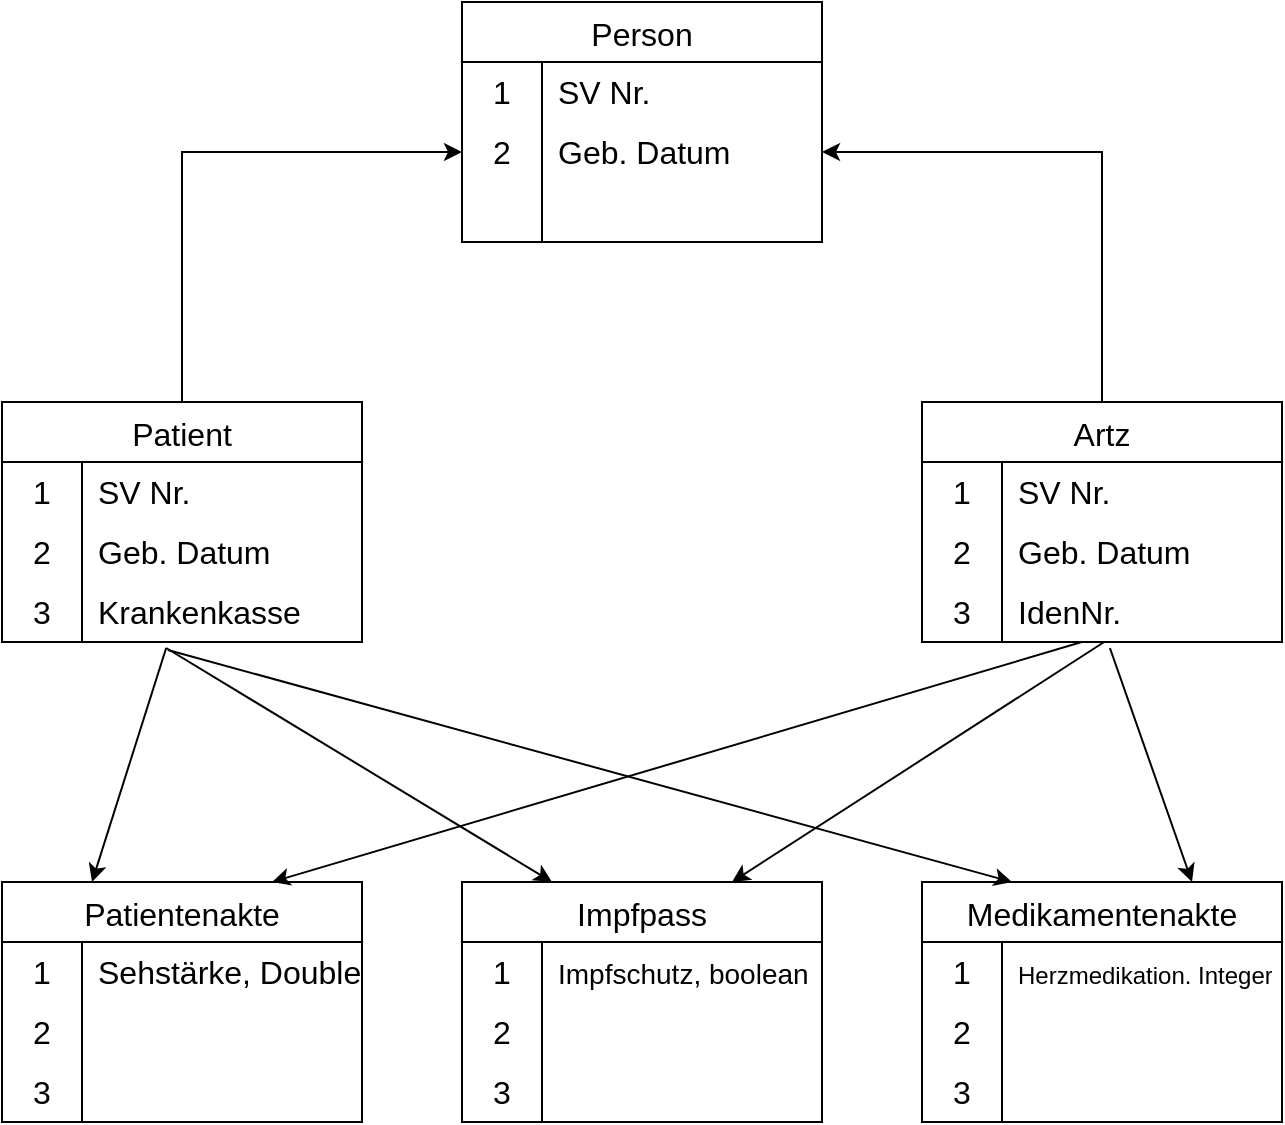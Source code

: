 <mxfile version="22.1.3" type="github">
  <diagram name="Seite-1" id="M7WiSfBKGMVoBvqlFQEr">
    <mxGraphModel dx="984" dy="783" grid="1" gridSize="10" guides="1" tooltips="1" connect="1" arrows="1" fold="1" page="1" pageScale="1" pageWidth="827" pageHeight="1169" math="0" shadow="0">
      <root>
        <mxCell id="0" />
        <mxCell id="1" parent="0" />
        <mxCell id="AoP_tfFhObM0jgUUum4s-2" value="Person" style="shape=table;startSize=30;container=1;collapsible=0;childLayout=tableLayout;fixedRows=1;rowLines=0;fontStyle=0;strokeColor=default;fontSize=16;" parent="1" vertex="1">
          <mxGeometry x="290" y="160" width="180" height="120" as="geometry" />
        </mxCell>
        <mxCell id="AoP_tfFhObM0jgUUum4s-3" value="" style="shape=tableRow;horizontal=0;startSize=0;swimlaneHead=0;swimlaneBody=0;top=0;left=0;bottom=0;right=0;collapsible=0;dropTarget=0;fillColor=none;points=[[0,0.5],[1,0.5]];portConstraint=eastwest;strokeColor=inherit;fontSize=16;" parent="AoP_tfFhObM0jgUUum4s-2" vertex="1">
          <mxGeometry y="30" width="180" height="30" as="geometry" />
        </mxCell>
        <mxCell id="AoP_tfFhObM0jgUUum4s-4" value="1" style="shape=partialRectangle;html=1;whiteSpace=wrap;connectable=0;fillColor=none;top=0;left=0;bottom=0;right=0;overflow=hidden;pointerEvents=1;strokeColor=inherit;fontSize=16;" parent="AoP_tfFhObM0jgUUum4s-3" vertex="1">
          <mxGeometry width="40" height="30" as="geometry">
            <mxRectangle width="40" height="30" as="alternateBounds" />
          </mxGeometry>
        </mxCell>
        <mxCell id="AoP_tfFhObM0jgUUum4s-5" value="SV Nr." style="shape=partialRectangle;html=1;whiteSpace=wrap;connectable=0;fillColor=none;top=0;left=0;bottom=0;right=0;align=left;spacingLeft=6;overflow=hidden;strokeColor=inherit;fontSize=16;" parent="AoP_tfFhObM0jgUUum4s-3" vertex="1">
          <mxGeometry x="40" width="140" height="30" as="geometry">
            <mxRectangle width="140" height="30" as="alternateBounds" />
          </mxGeometry>
        </mxCell>
        <mxCell id="AoP_tfFhObM0jgUUum4s-6" value="" style="shape=tableRow;horizontal=0;startSize=0;swimlaneHead=0;swimlaneBody=0;top=0;left=0;bottom=0;right=0;collapsible=0;dropTarget=0;fillColor=none;points=[[0,0.5],[1,0.5]];portConstraint=eastwest;strokeColor=inherit;fontSize=16;" parent="AoP_tfFhObM0jgUUum4s-2" vertex="1">
          <mxGeometry y="60" width="180" height="30" as="geometry" />
        </mxCell>
        <mxCell id="AoP_tfFhObM0jgUUum4s-7" value="2" style="shape=partialRectangle;html=1;whiteSpace=wrap;connectable=0;fillColor=none;top=0;left=0;bottom=0;right=0;overflow=hidden;strokeColor=inherit;fontSize=16;" parent="AoP_tfFhObM0jgUUum4s-6" vertex="1">
          <mxGeometry width="40" height="30" as="geometry">
            <mxRectangle width="40" height="30" as="alternateBounds" />
          </mxGeometry>
        </mxCell>
        <mxCell id="AoP_tfFhObM0jgUUum4s-8" value="Geb. Datum" style="shape=partialRectangle;html=1;whiteSpace=wrap;connectable=0;fillColor=none;top=0;left=0;bottom=0;right=0;align=left;spacingLeft=6;overflow=hidden;strokeColor=inherit;fontSize=16;" parent="AoP_tfFhObM0jgUUum4s-6" vertex="1">
          <mxGeometry x="40" width="140" height="30" as="geometry">
            <mxRectangle width="140" height="30" as="alternateBounds" />
          </mxGeometry>
        </mxCell>
        <mxCell id="AoP_tfFhObM0jgUUum4s-9" value="" style="shape=tableRow;horizontal=0;startSize=0;swimlaneHead=0;swimlaneBody=0;top=0;left=0;bottom=0;right=0;collapsible=0;dropTarget=0;fillColor=none;points=[[0,0.5],[1,0.5]];portConstraint=eastwest;strokeColor=inherit;fontSize=16;" parent="AoP_tfFhObM0jgUUum4s-2" vertex="1">
          <mxGeometry y="90" width="180" height="30" as="geometry" />
        </mxCell>
        <mxCell id="AoP_tfFhObM0jgUUum4s-10" value="" style="shape=partialRectangle;html=1;whiteSpace=wrap;connectable=0;fillColor=none;top=0;left=0;bottom=0;right=0;overflow=hidden;strokeColor=inherit;fontSize=16;" parent="AoP_tfFhObM0jgUUum4s-9" vertex="1">
          <mxGeometry width="40" height="30" as="geometry">
            <mxRectangle width="40" height="30" as="alternateBounds" />
          </mxGeometry>
        </mxCell>
        <mxCell id="AoP_tfFhObM0jgUUum4s-11" value="" style="shape=partialRectangle;html=1;whiteSpace=wrap;connectable=0;fillColor=none;top=0;left=0;bottom=0;right=0;align=left;spacingLeft=6;overflow=hidden;strokeColor=inherit;fontSize=16;" parent="AoP_tfFhObM0jgUUum4s-9" vertex="1">
          <mxGeometry x="40" width="140" height="30" as="geometry">
            <mxRectangle width="140" height="30" as="alternateBounds" />
          </mxGeometry>
        </mxCell>
        <mxCell id="sEOSA08ukc5hLRb8Zga--8" style="edgeStyle=orthogonalEdgeStyle;rounded=0;orthogonalLoop=1;jettySize=auto;html=1;entryX=0;entryY=0.5;entryDx=0;entryDy=0;" edge="1" parent="1" source="AoP_tfFhObM0jgUUum4s-12" target="AoP_tfFhObM0jgUUum4s-6">
          <mxGeometry relative="1" as="geometry" />
        </mxCell>
        <mxCell id="AoP_tfFhObM0jgUUum4s-12" value="Patient" style="shape=table;startSize=30;container=1;collapsible=0;childLayout=tableLayout;fixedRows=1;rowLines=0;fontStyle=0;strokeColor=default;fontSize=16;" parent="1" vertex="1">
          <mxGeometry x="60" y="360" width="180" height="120" as="geometry" />
        </mxCell>
        <mxCell id="AoP_tfFhObM0jgUUum4s-13" value="" style="shape=tableRow;horizontal=0;startSize=0;swimlaneHead=0;swimlaneBody=0;top=0;left=0;bottom=0;right=0;collapsible=0;dropTarget=0;fillColor=none;points=[[0,0.5],[1,0.5]];portConstraint=eastwest;strokeColor=inherit;fontSize=16;" parent="AoP_tfFhObM0jgUUum4s-12" vertex="1">
          <mxGeometry y="30" width="180" height="30" as="geometry" />
        </mxCell>
        <mxCell id="AoP_tfFhObM0jgUUum4s-14" value="1" style="shape=partialRectangle;html=1;whiteSpace=wrap;connectable=0;fillColor=none;top=0;left=0;bottom=0;right=0;overflow=hidden;pointerEvents=1;strokeColor=inherit;fontSize=16;" parent="AoP_tfFhObM0jgUUum4s-13" vertex="1">
          <mxGeometry width="40" height="30" as="geometry">
            <mxRectangle width="40" height="30" as="alternateBounds" />
          </mxGeometry>
        </mxCell>
        <mxCell id="AoP_tfFhObM0jgUUum4s-15" value="SV Nr." style="shape=partialRectangle;html=1;whiteSpace=wrap;connectable=0;fillColor=none;top=0;left=0;bottom=0;right=0;align=left;spacingLeft=6;overflow=hidden;strokeColor=inherit;fontSize=16;" parent="AoP_tfFhObM0jgUUum4s-13" vertex="1">
          <mxGeometry x="40" width="140" height="30" as="geometry">
            <mxRectangle width="140" height="30" as="alternateBounds" />
          </mxGeometry>
        </mxCell>
        <mxCell id="AoP_tfFhObM0jgUUum4s-16" value="" style="shape=tableRow;horizontal=0;startSize=0;swimlaneHead=0;swimlaneBody=0;top=0;left=0;bottom=0;right=0;collapsible=0;dropTarget=0;fillColor=none;points=[[0,0.5],[1,0.5]];portConstraint=eastwest;strokeColor=inherit;fontSize=16;" parent="AoP_tfFhObM0jgUUum4s-12" vertex="1">
          <mxGeometry y="60" width="180" height="30" as="geometry" />
        </mxCell>
        <mxCell id="AoP_tfFhObM0jgUUum4s-17" value="2" style="shape=partialRectangle;html=1;whiteSpace=wrap;connectable=0;fillColor=none;top=0;left=0;bottom=0;right=0;overflow=hidden;strokeColor=inherit;fontSize=16;" parent="AoP_tfFhObM0jgUUum4s-16" vertex="1">
          <mxGeometry width="40" height="30" as="geometry">
            <mxRectangle width="40" height="30" as="alternateBounds" />
          </mxGeometry>
        </mxCell>
        <mxCell id="AoP_tfFhObM0jgUUum4s-18" value="Geb. Datum" style="shape=partialRectangle;html=1;whiteSpace=wrap;connectable=0;fillColor=none;top=0;left=0;bottom=0;right=0;align=left;spacingLeft=6;overflow=hidden;strokeColor=inherit;fontSize=16;" parent="AoP_tfFhObM0jgUUum4s-16" vertex="1">
          <mxGeometry x="40" width="140" height="30" as="geometry">
            <mxRectangle width="140" height="30" as="alternateBounds" />
          </mxGeometry>
        </mxCell>
        <mxCell id="AoP_tfFhObM0jgUUum4s-19" value="" style="shape=tableRow;horizontal=0;startSize=0;swimlaneHead=0;swimlaneBody=0;top=0;left=0;bottom=0;right=0;collapsible=0;dropTarget=0;fillColor=none;points=[[0,0.5],[1,0.5]];portConstraint=eastwest;strokeColor=inherit;fontSize=16;" parent="AoP_tfFhObM0jgUUum4s-12" vertex="1">
          <mxGeometry y="90" width="180" height="30" as="geometry" />
        </mxCell>
        <mxCell id="AoP_tfFhObM0jgUUum4s-20" value="3" style="shape=partialRectangle;html=1;whiteSpace=wrap;connectable=0;fillColor=none;top=0;left=0;bottom=0;right=0;overflow=hidden;strokeColor=inherit;fontSize=16;" parent="AoP_tfFhObM0jgUUum4s-19" vertex="1">
          <mxGeometry width="40" height="30" as="geometry">
            <mxRectangle width="40" height="30" as="alternateBounds" />
          </mxGeometry>
        </mxCell>
        <mxCell id="AoP_tfFhObM0jgUUum4s-21" value="Krankenkasse" style="shape=partialRectangle;html=1;whiteSpace=wrap;connectable=0;fillColor=none;top=0;left=0;bottom=0;right=0;align=left;spacingLeft=6;overflow=hidden;strokeColor=inherit;fontSize=16;" parent="AoP_tfFhObM0jgUUum4s-19" vertex="1">
          <mxGeometry x="40" width="140" height="30" as="geometry">
            <mxRectangle width="140" height="30" as="alternateBounds" />
          </mxGeometry>
        </mxCell>
        <mxCell id="sEOSA08ukc5hLRb8Zga--7" style="edgeStyle=orthogonalEdgeStyle;rounded=0;orthogonalLoop=1;jettySize=auto;html=1;entryX=1;entryY=0.5;entryDx=0;entryDy=0;" edge="1" parent="1" source="AoP_tfFhObM0jgUUum4s-22" target="AoP_tfFhObM0jgUUum4s-6">
          <mxGeometry relative="1" as="geometry" />
        </mxCell>
        <mxCell id="AoP_tfFhObM0jgUUum4s-22" value="Artz" style="shape=table;startSize=30;container=1;collapsible=0;childLayout=tableLayout;fixedRows=1;rowLines=0;fontStyle=0;strokeColor=default;fontSize=16;" parent="1" vertex="1">
          <mxGeometry x="520" y="360" width="180" height="120" as="geometry" />
        </mxCell>
        <mxCell id="AoP_tfFhObM0jgUUum4s-23" value="" style="shape=tableRow;horizontal=0;startSize=0;swimlaneHead=0;swimlaneBody=0;top=0;left=0;bottom=0;right=0;collapsible=0;dropTarget=0;fillColor=none;points=[[0,0.5],[1,0.5]];portConstraint=eastwest;strokeColor=inherit;fontSize=16;" parent="AoP_tfFhObM0jgUUum4s-22" vertex="1">
          <mxGeometry y="30" width="180" height="30" as="geometry" />
        </mxCell>
        <mxCell id="AoP_tfFhObM0jgUUum4s-24" value="1" style="shape=partialRectangle;html=1;whiteSpace=wrap;connectable=0;fillColor=none;top=0;left=0;bottom=0;right=0;overflow=hidden;pointerEvents=1;strokeColor=inherit;fontSize=16;" parent="AoP_tfFhObM0jgUUum4s-23" vertex="1">
          <mxGeometry width="40" height="30" as="geometry">
            <mxRectangle width="40" height="30" as="alternateBounds" />
          </mxGeometry>
        </mxCell>
        <mxCell id="AoP_tfFhObM0jgUUum4s-25" value="SV Nr." style="shape=partialRectangle;html=1;whiteSpace=wrap;connectable=0;fillColor=none;top=0;left=0;bottom=0;right=0;align=left;spacingLeft=6;overflow=hidden;strokeColor=inherit;fontSize=16;" parent="AoP_tfFhObM0jgUUum4s-23" vertex="1">
          <mxGeometry x="40" width="140" height="30" as="geometry">
            <mxRectangle width="140" height="30" as="alternateBounds" />
          </mxGeometry>
        </mxCell>
        <mxCell id="AoP_tfFhObM0jgUUum4s-26" value="" style="shape=tableRow;horizontal=0;startSize=0;swimlaneHead=0;swimlaneBody=0;top=0;left=0;bottom=0;right=0;collapsible=0;dropTarget=0;fillColor=none;points=[[0,0.5],[1,0.5]];portConstraint=eastwest;strokeColor=inherit;fontSize=16;" parent="AoP_tfFhObM0jgUUum4s-22" vertex="1">
          <mxGeometry y="60" width="180" height="30" as="geometry" />
        </mxCell>
        <mxCell id="AoP_tfFhObM0jgUUum4s-27" value="2" style="shape=partialRectangle;html=1;whiteSpace=wrap;connectable=0;fillColor=none;top=0;left=0;bottom=0;right=0;overflow=hidden;strokeColor=inherit;fontSize=16;" parent="AoP_tfFhObM0jgUUum4s-26" vertex="1">
          <mxGeometry width="40" height="30" as="geometry">
            <mxRectangle width="40" height="30" as="alternateBounds" />
          </mxGeometry>
        </mxCell>
        <mxCell id="AoP_tfFhObM0jgUUum4s-28" value="Geb. Datum" style="shape=partialRectangle;html=1;whiteSpace=wrap;connectable=0;fillColor=none;top=0;left=0;bottom=0;right=0;align=left;spacingLeft=6;overflow=hidden;strokeColor=inherit;fontSize=16;" parent="AoP_tfFhObM0jgUUum4s-26" vertex="1">
          <mxGeometry x="40" width="140" height="30" as="geometry">
            <mxRectangle width="140" height="30" as="alternateBounds" />
          </mxGeometry>
        </mxCell>
        <mxCell id="AoP_tfFhObM0jgUUum4s-29" value="" style="shape=tableRow;horizontal=0;startSize=0;swimlaneHead=0;swimlaneBody=0;top=0;left=0;bottom=0;right=0;collapsible=0;dropTarget=0;fillColor=none;points=[[0,0.5],[1,0.5]];portConstraint=eastwest;strokeColor=inherit;fontSize=16;" parent="AoP_tfFhObM0jgUUum4s-22" vertex="1">
          <mxGeometry y="90" width="180" height="30" as="geometry" />
        </mxCell>
        <mxCell id="AoP_tfFhObM0jgUUum4s-30" value="3" style="shape=partialRectangle;html=1;whiteSpace=wrap;connectable=0;fillColor=none;top=0;left=0;bottom=0;right=0;overflow=hidden;strokeColor=inherit;fontSize=16;" parent="AoP_tfFhObM0jgUUum4s-29" vertex="1">
          <mxGeometry width="40" height="30" as="geometry">
            <mxRectangle width="40" height="30" as="alternateBounds" />
          </mxGeometry>
        </mxCell>
        <mxCell id="AoP_tfFhObM0jgUUum4s-31" value="IdenNr." style="shape=partialRectangle;html=1;whiteSpace=wrap;connectable=0;fillColor=none;top=0;left=0;bottom=0;right=0;align=left;spacingLeft=6;overflow=hidden;strokeColor=inherit;fontSize=16;" parent="AoP_tfFhObM0jgUUum4s-29" vertex="1">
          <mxGeometry x="40" width="140" height="30" as="geometry">
            <mxRectangle width="140" height="30" as="alternateBounds" />
          </mxGeometry>
        </mxCell>
        <mxCell id="sEOSA08ukc5hLRb8Zga--9" value="Impfpass" style="shape=table;startSize=30;container=1;collapsible=0;childLayout=tableLayout;fixedRows=1;rowLines=0;fontStyle=0;strokeColor=default;fontSize=16;" vertex="1" parent="1">
          <mxGeometry x="290" y="600" width="180" height="120" as="geometry" />
        </mxCell>
        <mxCell id="sEOSA08ukc5hLRb8Zga--10" value="" style="shape=tableRow;horizontal=0;startSize=0;swimlaneHead=0;swimlaneBody=0;top=0;left=0;bottom=0;right=0;collapsible=0;dropTarget=0;fillColor=none;points=[[0,0.5],[1,0.5]];portConstraint=eastwest;strokeColor=inherit;fontSize=16;" vertex="1" parent="sEOSA08ukc5hLRb8Zga--9">
          <mxGeometry y="30" width="180" height="30" as="geometry" />
        </mxCell>
        <mxCell id="sEOSA08ukc5hLRb8Zga--11" value="1" style="shape=partialRectangle;html=1;whiteSpace=wrap;connectable=0;fillColor=none;top=0;left=0;bottom=0;right=0;overflow=hidden;pointerEvents=1;strokeColor=inherit;fontSize=16;" vertex="1" parent="sEOSA08ukc5hLRb8Zga--10">
          <mxGeometry width="40" height="30" as="geometry">
            <mxRectangle width="40" height="30" as="alternateBounds" />
          </mxGeometry>
        </mxCell>
        <mxCell id="sEOSA08ukc5hLRb8Zga--12" value="&lt;font style=&quot;font-size: 14px;&quot;&gt;Impfschutz, boolean&lt;/font&gt;" style="shape=partialRectangle;html=1;whiteSpace=wrap;connectable=0;fillColor=none;top=0;left=0;bottom=0;right=0;align=left;spacingLeft=6;overflow=hidden;strokeColor=inherit;fontSize=16;" vertex="1" parent="sEOSA08ukc5hLRb8Zga--10">
          <mxGeometry x="40" width="140" height="30" as="geometry">
            <mxRectangle width="140" height="30" as="alternateBounds" />
          </mxGeometry>
        </mxCell>
        <mxCell id="sEOSA08ukc5hLRb8Zga--13" value="" style="shape=tableRow;horizontal=0;startSize=0;swimlaneHead=0;swimlaneBody=0;top=0;left=0;bottom=0;right=0;collapsible=0;dropTarget=0;fillColor=none;points=[[0,0.5],[1,0.5]];portConstraint=eastwest;strokeColor=inherit;fontSize=16;" vertex="1" parent="sEOSA08ukc5hLRb8Zga--9">
          <mxGeometry y="60" width="180" height="30" as="geometry" />
        </mxCell>
        <mxCell id="sEOSA08ukc5hLRb8Zga--14" value="2" style="shape=partialRectangle;html=1;whiteSpace=wrap;connectable=0;fillColor=none;top=0;left=0;bottom=0;right=0;overflow=hidden;strokeColor=inherit;fontSize=16;" vertex="1" parent="sEOSA08ukc5hLRb8Zga--13">
          <mxGeometry width="40" height="30" as="geometry">
            <mxRectangle width="40" height="30" as="alternateBounds" />
          </mxGeometry>
        </mxCell>
        <mxCell id="sEOSA08ukc5hLRb8Zga--15" value="" style="shape=partialRectangle;html=1;whiteSpace=wrap;connectable=0;fillColor=none;top=0;left=0;bottom=0;right=0;align=left;spacingLeft=6;overflow=hidden;strokeColor=inherit;fontSize=16;" vertex="1" parent="sEOSA08ukc5hLRb8Zga--13">
          <mxGeometry x="40" width="140" height="30" as="geometry">
            <mxRectangle width="140" height="30" as="alternateBounds" />
          </mxGeometry>
        </mxCell>
        <mxCell id="sEOSA08ukc5hLRb8Zga--16" value="" style="shape=tableRow;horizontal=0;startSize=0;swimlaneHead=0;swimlaneBody=0;top=0;left=0;bottom=0;right=0;collapsible=0;dropTarget=0;fillColor=none;points=[[0,0.5],[1,0.5]];portConstraint=eastwest;strokeColor=inherit;fontSize=16;" vertex="1" parent="sEOSA08ukc5hLRb8Zga--9">
          <mxGeometry y="90" width="180" height="30" as="geometry" />
        </mxCell>
        <mxCell id="sEOSA08ukc5hLRb8Zga--17" value="3" style="shape=partialRectangle;html=1;whiteSpace=wrap;connectable=0;fillColor=none;top=0;left=0;bottom=0;right=0;overflow=hidden;strokeColor=inherit;fontSize=16;" vertex="1" parent="sEOSA08ukc5hLRb8Zga--16">
          <mxGeometry width="40" height="30" as="geometry">
            <mxRectangle width="40" height="30" as="alternateBounds" />
          </mxGeometry>
        </mxCell>
        <mxCell id="sEOSA08ukc5hLRb8Zga--18" value="" style="shape=partialRectangle;html=1;whiteSpace=wrap;connectable=0;fillColor=none;top=0;left=0;bottom=0;right=0;align=left;spacingLeft=6;overflow=hidden;strokeColor=inherit;fontSize=16;" vertex="1" parent="sEOSA08ukc5hLRb8Zga--16">
          <mxGeometry x="40" width="140" height="30" as="geometry">
            <mxRectangle width="140" height="30" as="alternateBounds" />
          </mxGeometry>
        </mxCell>
        <mxCell id="sEOSA08ukc5hLRb8Zga--19" value="Medikamentenakte" style="shape=table;startSize=30;container=1;collapsible=0;childLayout=tableLayout;fixedRows=1;rowLines=0;fontStyle=0;strokeColor=default;fontSize=16;" vertex="1" parent="1">
          <mxGeometry x="520" y="600" width="180" height="120" as="geometry" />
        </mxCell>
        <mxCell id="sEOSA08ukc5hLRb8Zga--20" value="" style="shape=tableRow;horizontal=0;startSize=0;swimlaneHead=0;swimlaneBody=0;top=0;left=0;bottom=0;right=0;collapsible=0;dropTarget=0;fillColor=none;points=[[0,0.5],[1,0.5]];portConstraint=eastwest;strokeColor=inherit;fontSize=16;" vertex="1" parent="sEOSA08ukc5hLRb8Zga--19">
          <mxGeometry y="30" width="180" height="30" as="geometry" />
        </mxCell>
        <mxCell id="sEOSA08ukc5hLRb8Zga--21" value="1" style="shape=partialRectangle;html=1;whiteSpace=wrap;connectable=0;fillColor=none;top=0;left=0;bottom=0;right=0;overflow=hidden;pointerEvents=1;strokeColor=inherit;fontSize=16;" vertex="1" parent="sEOSA08ukc5hLRb8Zga--20">
          <mxGeometry width="40" height="30" as="geometry">
            <mxRectangle width="40" height="30" as="alternateBounds" />
          </mxGeometry>
        </mxCell>
        <mxCell id="sEOSA08ukc5hLRb8Zga--22" value="&lt;font style=&quot;font-size: 12px;&quot;&gt;Herzmedikation. Integer&lt;/font&gt;" style="shape=partialRectangle;html=1;whiteSpace=wrap;connectable=0;fillColor=none;top=0;left=0;bottom=0;right=0;align=left;spacingLeft=6;overflow=hidden;strokeColor=inherit;fontSize=16;" vertex="1" parent="sEOSA08ukc5hLRb8Zga--20">
          <mxGeometry x="40" width="140" height="30" as="geometry">
            <mxRectangle width="140" height="30" as="alternateBounds" />
          </mxGeometry>
        </mxCell>
        <mxCell id="sEOSA08ukc5hLRb8Zga--23" value="" style="shape=tableRow;horizontal=0;startSize=0;swimlaneHead=0;swimlaneBody=0;top=0;left=0;bottom=0;right=0;collapsible=0;dropTarget=0;fillColor=none;points=[[0,0.5],[1,0.5]];portConstraint=eastwest;strokeColor=inherit;fontSize=16;" vertex="1" parent="sEOSA08ukc5hLRb8Zga--19">
          <mxGeometry y="60" width="180" height="30" as="geometry" />
        </mxCell>
        <mxCell id="sEOSA08ukc5hLRb8Zga--24" value="2" style="shape=partialRectangle;html=1;whiteSpace=wrap;connectable=0;fillColor=none;top=0;left=0;bottom=0;right=0;overflow=hidden;strokeColor=inherit;fontSize=16;" vertex="1" parent="sEOSA08ukc5hLRb8Zga--23">
          <mxGeometry width="40" height="30" as="geometry">
            <mxRectangle width="40" height="30" as="alternateBounds" />
          </mxGeometry>
        </mxCell>
        <mxCell id="sEOSA08ukc5hLRb8Zga--25" value="" style="shape=partialRectangle;html=1;whiteSpace=wrap;connectable=0;fillColor=none;top=0;left=0;bottom=0;right=0;align=left;spacingLeft=6;overflow=hidden;strokeColor=inherit;fontSize=16;" vertex="1" parent="sEOSA08ukc5hLRb8Zga--23">
          <mxGeometry x="40" width="140" height="30" as="geometry">
            <mxRectangle width="140" height="30" as="alternateBounds" />
          </mxGeometry>
        </mxCell>
        <mxCell id="sEOSA08ukc5hLRb8Zga--26" value="" style="shape=tableRow;horizontal=0;startSize=0;swimlaneHead=0;swimlaneBody=0;top=0;left=0;bottom=0;right=0;collapsible=0;dropTarget=0;fillColor=none;points=[[0,0.5],[1,0.5]];portConstraint=eastwest;strokeColor=inherit;fontSize=16;" vertex="1" parent="sEOSA08ukc5hLRb8Zga--19">
          <mxGeometry y="90" width="180" height="30" as="geometry" />
        </mxCell>
        <mxCell id="sEOSA08ukc5hLRb8Zga--27" value="3" style="shape=partialRectangle;html=1;whiteSpace=wrap;connectable=0;fillColor=none;top=0;left=0;bottom=0;right=0;overflow=hidden;strokeColor=inherit;fontSize=16;" vertex="1" parent="sEOSA08ukc5hLRb8Zga--26">
          <mxGeometry width="40" height="30" as="geometry">
            <mxRectangle width="40" height="30" as="alternateBounds" />
          </mxGeometry>
        </mxCell>
        <mxCell id="sEOSA08ukc5hLRb8Zga--28" value="" style="shape=partialRectangle;html=1;whiteSpace=wrap;connectable=0;fillColor=none;top=0;left=0;bottom=0;right=0;align=left;spacingLeft=6;overflow=hidden;strokeColor=inherit;fontSize=16;" vertex="1" parent="sEOSA08ukc5hLRb8Zga--26">
          <mxGeometry x="40" width="140" height="30" as="geometry">
            <mxRectangle width="140" height="30" as="alternateBounds" />
          </mxGeometry>
        </mxCell>
        <mxCell id="sEOSA08ukc5hLRb8Zga--29" value="Patientenakte" style="shape=table;startSize=30;container=1;collapsible=0;childLayout=tableLayout;fixedRows=1;rowLines=0;fontStyle=0;strokeColor=default;fontSize=16;" vertex="1" parent="1">
          <mxGeometry x="60" y="600" width="180" height="120" as="geometry" />
        </mxCell>
        <mxCell id="sEOSA08ukc5hLRb8Zga--30" value="" style="shape=tableRow;horizontal=0;startSize=0;swimlaneHead=0;swimlaneBody=0;top=0;left=0;bottom=0;right=0;collapsible=0;dropTarget=0;fillColor=none;points=[[0,0.5],[1,0.5]];portConstraint=eastwest;strokeColor=inherit;fontSize=16;" vertex="1" parent="sEOSA08ukc5hLRb8Zga--29">
          <mxGeometry y="30" width="180" height="30" as="geometry" />
        </mxCell>
        <mxCell id="sEOSA08ukc5hLRb8Zga--31" value="1" style="shape=partialRectangle;html=1;whiteSpace=wrap;connectable=0;fillColor=none;top=0;left=0;bottom=0;right=0;overflow=hidden;pointerEvents=1;strokeColor=inherit;fontSize=16;" vertex="1" parent="sEOSA08ukc5hLRb8Zga--30">
          <mxGeometry width="40" height="30" as="geometry">
            <mxRectangle width="40" height="30" as="alternateBounds" />
          </mxGeometry>
        </mxCell>
        <mxCell id="sEOSA08ukc5hLRb8Zga--32" value="Sehstärke, Double" style="shape=partialRectangle;html=1;whiteSpace=wrap;connectable=0;fillColor=none;top=0;left=0;bottom=0;right=0;align=left;spacingLeft=6;overflow=hidden;strokeColor=inherit;fontSize=16;" vertex="1" parent="sEOSA08ukc5hLRb8Zga--30">
          <mxGeometry x="40" width="140" height="30" as="geometry">
            <mxRectangle width="140" height="30" as="alternateBounds" />
          </mxGeometry>
        </mxCell>
        <mxCell id="sEOSA08ukc5hLRb8Zga--33" value="" style="shape=tableRow;horizontal=0;startSize=0;swimlaneHead=0;swimlaneBody=0;top=0;left=0;bottom=0;right=0;collapsible=0;dropTarget=0;fillColor=none;points=[[0,0.5],[1,0.5]];portConstraint=eastwest;strokeColor=inherit;fontSize=16;" vertex="1" parent="sEOSA08ukc5hLRb8Zga--29">
          <mxGeometry y="60" width="180" height="30" as="geometry" />
        </mxCell>
        <mxCell id="sEOSA08ukc5hLRb8Zga--34" value="2" style="shape=partialRectangle;html=1;whiteSpace=wrap;connectable=0;fillColor=none;top=0;left=0;bottom=0;right=0;overflow=hidden;strokeColor=inherit;fontSize=16;" vertex="1" parent="sEOSA08ukc5hLRb8Zga--33">
          <mxGeometry width="40" height="30" as="geometry">
            <mxRectangle width="40" height="30" as="alternateBounds" />
          </mxGeometry>
        </mxCell>
        <mxCell id="sEOSA08ukc5hLRb8Zga--35" value="" style="shape=partialRectangle;html=1;whiteSpace=wrap;connectable=0;fillColor=none;top=0;left=0;bottom=0;right=0;align=left;spacingLeft=6;overflow=hidden;strokeColor=inherit;fontSize=16;" vertex="1" parent="sEOSA08ukc5hLRb8Zga--33">
          <mxGeometry x="40" width="140" height="30" as="geometry">
            <mxRectangle width="140" height="30" as="alternateBounds" />
          </mxGeometry>
        </mxCell>
        <mxCell id="sEOSA08ukc5hLRb8Zga--36" value="" style="shape=tableRow;horizontal=0;startSize=0;swimlaneHead=0;swimlaneBody=0;top=0;left=0;bottom=0;right=0;collapsible=0;dropTarget=0;fillColor=none;points=[[0,0.5],[1,0.5]];portConstraint=eastwest;strokeColor=inherit;fontSize=16;" vertex="1" parent="sEOSA08ukc5hLRb8Zga--29">
          <mxGeometry y="90" width="180" height="30" as="geometry" />
        </mxCell>
        <mxCell id="sEOSA08ukc5hLRb8Zga--37" value="3" style="shape=partialRectangle;html=1;whiteSpace=wrap;connectable=0;fillColor=none;top=0;left=0;bottom=0;right=0;overflow=hidden;strokeColor=inherit;fontSize=16;" vertex="1" parent="sEOSA08ukc5hLRb8Zga--36">
          <mxGeometry width="40" height="30" as="geometry">
            <mxRectangle width="40" height="30" as="alternateBounds" />
          </mxGeometry>
        </mxCell>
        <mxCell id="sEOSA08ukc5hLRb8Zga--38" value="" style="shape=partialRectangle;html=1;whiteSpace=wrap;connectable=0;fillColor=none;top=0;left=0;bottom=0;right=0;align=left;spacingLeft=6;overflow=hidden;strokeColor=inherit;fontSize=16;" vertex="1" parent="sEOSA08ukc5hLRb8Zga--36">
          <mxGeometry x="40" width="140" height="30" as="geometry">
            <mxRectangle width="140" height="30" as="alternateBounds" />
          </mxGeometry>
        </mxCell>
        <mxCell id="sEOSA08ukc5hLRb8Zga--48" value="" style="endArrow=classic;html=1;rounded=0;exitX=0.461;exitY=1.133;exitDx=0;exitDy=0;exitPerimeter=0;entryX=0.25;entryY=0;entryDx=0;entryDy=0;" edge="1" parent="1" source="AoP_tfFhObM0jgUUum4s-19" target="sEOSA08ukc5hLRb8Zga--19">
          <mxGeometry width="50" height="50" relative="1" as="geometry">
            <mxPoint x="390" y="550" as="sourcePoint" />
            <mxPoint x="440" y="500" as="targetPoint" />
          </mxGeometry>
        </mxCell>
        <mxCell id="sEOSA08ukc5hLRb8Zga--49" value="" style="endArrow=classic;html=1;rounded=0;exitX=0.456;exitY=1.1;exitDx=0;exitDy=0;exitPerimeter=0;entryX=0.25;entryY=0;entryDx=0;entryDy=0;" edge="1" parent="1" source="AoP_tfFhObM0jgUUum4s-19" target="sEOSA08ukc5hLRb8Zga--29">
          <mxGeometry width="50" height="50" relative="1" as="geometry">
            <mxPoint x="153" y="494" as="sourcePoint" />
            <mxPoint x="450" y="510" as="targetPoint" />
          </mxGeometry>
        </mxCell>
        <mxCell id="sEOSA08ukc5hLRb8Zga--50" value="" style="endArrow=classic;html=1;rounded=0;exitX=0.456;exitY=1.1;exitDx=0;exitDy=0;exitPerimeter=0;entryX=0.25;entryY=0;entryDx=0;entryDy=0;" edge="1" parent="1" source="AoP_tfFhObM0jgUUum4s-19" target="sEOSA08ukc5hLRb8Zga--9">
          <mxGeometry width="50" height="50" relative="1" as="geometry">
            <mxPoint x="117" y="540" as="sourcePoint" />
            <mxPoint x="414" y="556" as="targetPoint" />
          </mxGeometry>
        </mxCell>
        <mxCell id="sEOSA08ukc5hLRb8Zga--51" value="" style="endArrow=classic;html=1;rounded=0;exitX=0.444;exitY=1;exitDx=0;exitDy=0;exitPerimeter=0;entryX=0.75;entryY=0;entryDx=0;entryDy=0;" edge="1" parent="1" source="AoP_tfFhObM0jgUUum4s-29" target="sEOSA08ukc5hLRb8Zga--29">
          <mxGeometry width="50" height="50" relative="1" as="geometry">
            <mxPoint x="153" y="494" as="sourcePoint" />
            <mxPoint x="575" y="610" as="targetPoint" />
          </mxGeometry>
        </mxCell>
        <mxCell id="sEOSA08ukc5hLRb8Zga--52" value="" style="endArrow=classic;html=1;rounded=0;exitX=0.506;exitY=1;exitDx=0;exitDy=0;exitPerimeter=0;entryX=0.75;entryY=0;entryDx=0;entryDy=0;" edge="1" parent="1" source="AoP_tfFhObM0jgUUum4s-29" target="sEOSA08ukc5hLRb8Zga--9">
          <mxGeometry width="50" height="50" relative="1" as="geometry">
            <mxPoint x="163" y="504" as="sourcePoint" />
            <mxPoint x="585" y="620" as="targetPoint" />
          </mxGeometry>
        </mxCell>
        <mxCell id="sEOSA08ukc5hLRb8Zga--53" value="" style="endArrow=classic;html=1;rounded=0;exitX=0.522;exitY=1.1;exitDx=0;exitDy=0;exitPerimeter=0;entryX=0.75;entryY=0;entryDx=0;entryDy=0;" edge="1" parent="1" source="AoP_tfFhObM0jgUUum4s-29" target="sEOSA08ukc5hLRb8Zga--19">
          <mxGeometry width="50" height="50" relative="1" as="geometry">
            <mxPoint x="173" y="514" as="sourcePoint" />
            <mxPoint x="595" y="630" as="targetPoint" />
          </mxGeometry>
        </mxCell>
      </root>
    </mxGraphModel>
  </diagram>
</mxfile>
